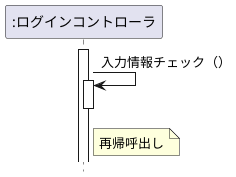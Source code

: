 @startuml
    hide footbox
    
    participant ":ログインコントローラ" as control
    
    activate control
        control -> control: 入力情報チェック（）
        activate control
        ' deactivate control
        note right of control : 再帰呼出し
    deactivate control
@enduml